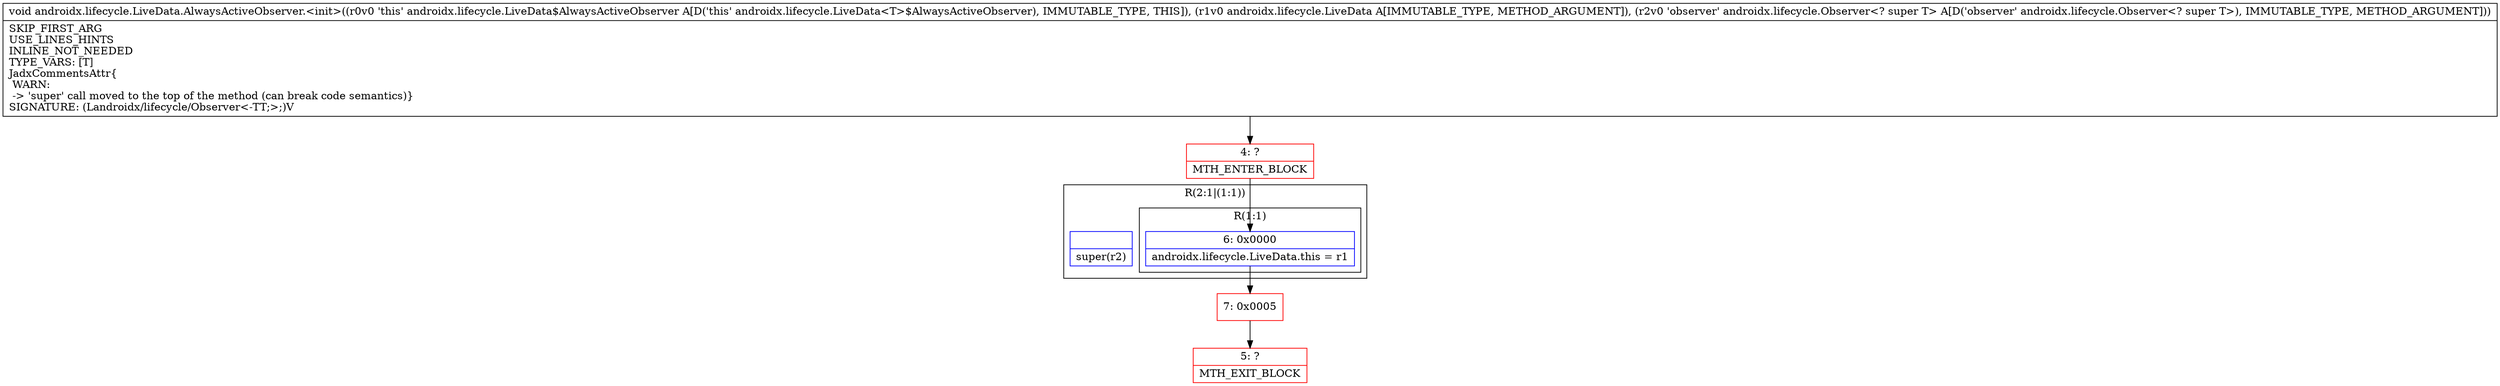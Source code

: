 digraph "CFG forandroidx.lifecycle.LiveData.AlwaysActiveObserver.\<init\>(Landroidx\/lifecycle\/LiveData;Landroidx\/lifecycle\/Observer;)V" {
subgraph cluster_Region_1198818947 {
label = "R(2:1|(1:1))";
node [shape=record,color=blue];
Node_InsnContainer_1799098656 [shape=record,label="{|super(r2)\l}"];
subgraph cluster_Region_1888641333 {
label = "R(1:1)";
node [shape=record,color=blue];
Node_6 [shape=record,label="{6\:\ 0x0000|androidx.lifecycle.LiveData.this = r1\l}"];
}
}
Node_4 [shape=record,color=red,label="{4\:\ ?|MTH_ENTER_BLOCK\l}"];
Node_7 [shape=record,color=red,label="{7\:\ 0x0005}"];
Node_5 [shape=record,color=red,label="{5\:\ ?|MTH_EXIT_BLOCK\l}"];
MethodNode[shape=record,label="{void androidx.lifecycle.LiveData.AlwaysActiveObserver.\<init\>((r0v0 'this' androidx.lifecycle.LiveData$AlwaysActiveObserver A[D('this' androidx.lifecycle.LiveData\<T\>$AlwaysActiveObserver), IMMUTABLE_TYPE, THIS]), (r1v0 androidx.lifecycle.LiveData A[IMMUTABLE_TYPE, METHOD_ARGUMENT]), (r2v0 'observer' androidx.lifecycle.Observer\<? super T\> A[D('observer' androidx.lifecycle.Observer\<? super T\>), IMMUTABLE_TYPE, METHOD_ARGUMENT]))  | SKIP_FIRST_ARG\lUSE_LINES_HINTS\lINLINE_NOT_NEEDED\lTYPE_VARS: [T]\lJadxCommentsAttr\{\l WARN: \l \-\> 'super' call moved to the top of the method (can break code semantics)\}\lSIGNATURE: (Landroidx\/lifecycle\/Observer\<\-TT;\>;)V\l}"];
MethodNode -> Node_4;Node_6 -> Node_7;
Node_4 -> Node_6;
Node_7 -> Node_5;
}

